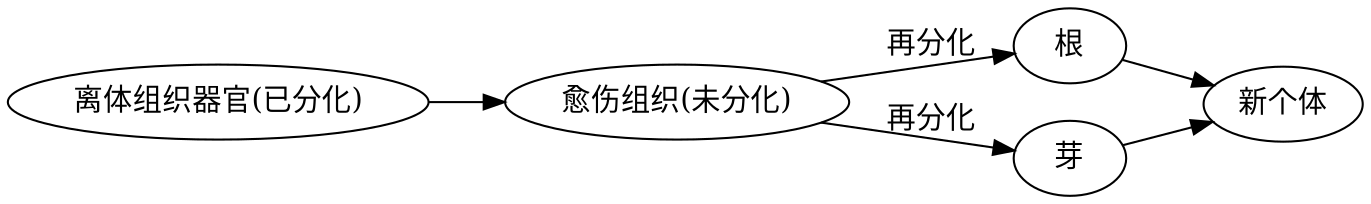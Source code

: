 digraph plant_test {
    rankdir=LR
    A[label="离体组织器官(已分化)"]
    B[label="愈伤组织(未分化)"]
    A -> B
    B -> {根, 芽} [label="再分化"]
    {根, 芽} -> 新个体
}
